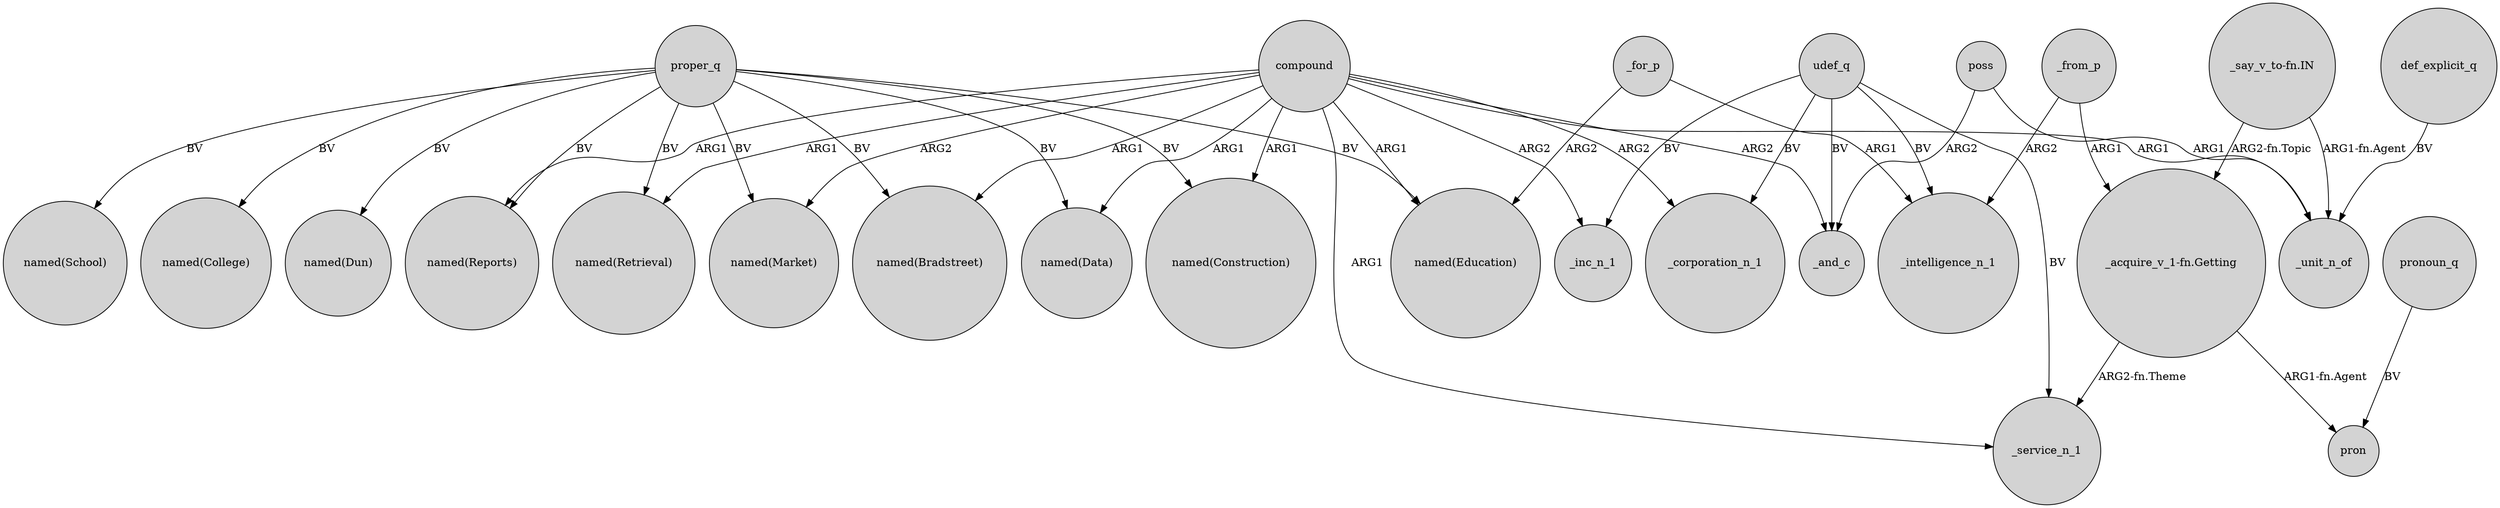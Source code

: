 digraph {
	node [shape=circle style=filled]
	"_say_v_to-fn.IN" -> "_acquire_v_1-fn.Getting" [label="ARG2-fn.Topic"]
	compound -> "named(Reports)" [label=ARG1]
	poss -> _and_c [label=ARG2]
	udef_q -> _inc_n_1 [label=BV]
	def_explicit_q -> _unit_n_of [label=BV]
	compound -> _unit_n_of [label=ARG1]
	compound -> "named(Retrieval)" [label=ARG1]
	compound -> _corporation_n_1 [label=ARG2]
	proper_q -> "named(Reports)" [label=BV]
	_for_p -> "named(Education)" [label=ARG2]
	proper_q -> "named(Education)" [label=BV]
	_from_p -> "_acquire_v_1-fn.Getting" [label=ARG1]
	"_acquire_v_1-fn.Getting" -> _service_n_1 [label="ARG2-fn.Theme"]
	_from_p -> _intelligence_n_1 [label=ARG2]
	"_acquire_v_1-fn.Getting" -> pron [label="ARG1-fn.Agent"]
	compound -> "named(Education)" [label=ARG1]
	pronoun_q -> pron [label=BV]
	udef_q -> _corporation_n_1 [label=BV]
	proper_q -> "named(Bradstreet)" [label=BV]
	compound -> _and_c [label=ARG2]
	proper_q -> "named(School)" [label=BV]
	udef_q -> _service_n_1 [label=BV]
	poss -> _unit_n_of [label=ARG1]
	proper_q -> "named(Data)" [label=BV]
	proper_q -> "named(Construction)" [label=BV]
	_for_p -> _intelligence_n_1 [label=ARG1]
	compound -> "named(Market)" [label=ARG2]
	"_say_v_to-fn.IN" -> _unit_n_of [label="ARG1-fn.Agent"]
	udef_q -> _intelligence_n_1 [label=BV]
	compound -> "named(Construction)" [label=ARG1]
	compound -> "named(Data)" [label=ARG1]
	proper_q -> "named(College)" [label=BV]
	proper_q -> "named(Retrieval)" [label=BV]
	compound -> "named(Bradstreet)" [label=ARG1]
	proper_q -> "named(Market)" [label=BV]
	udef_q -> _and_c [label=BV]
	compound -> _service_n_1 [label=ARG1]
	compound -> _inc_n_1 [label=ARG2]
	proper_q -> "named(Dun)" [label=BV]
}
